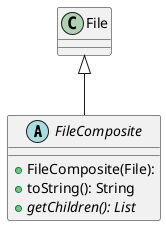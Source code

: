 @startuml
abstract class FileComposite extends File{
+FileComposite(File): 
+toString(): String
+{abstract}getChildren(): List
}
@enduml
